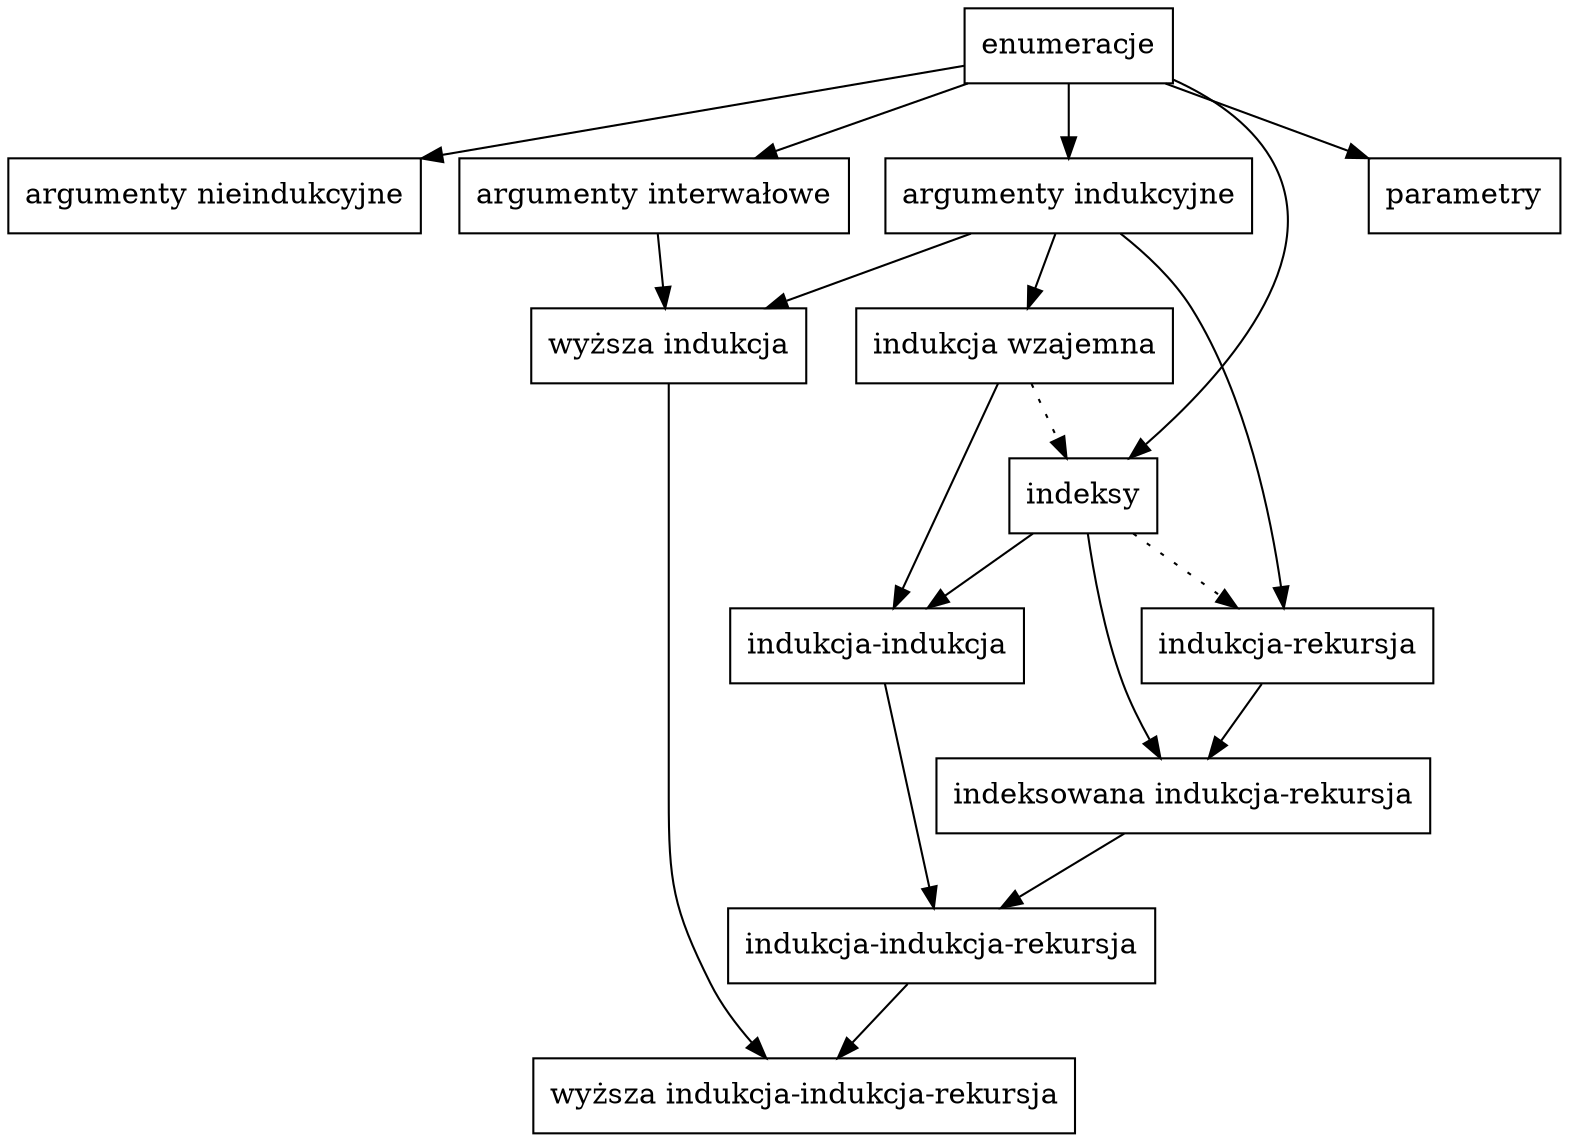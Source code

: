 digraph
{
  node[shape=rectangle]

  enumeracje			->
  {
    "argumenty nieindukcyjne"
    "argumenty indukcyjne"
    "argumenty interwałowe"

    parametry
    indeksy
  }

  "argumenty indukcyjne"	->
  {
    "indukcja wzajemna"
    "indukcja-rekursja"
    "wyższa indukcja"
  }

  "argumenty interwałowe"	-> "wyższa indukcja"

  "indukcja wzajemna"		-> "indukcja-indukcja"

  indeksy			->
  {
    "indukcja-indukcja"
    "indeksowana indukcja-rekursja"
  }

  "indukcja-indukcja"		-> "indukcja-indukcja-rekursja"

  "indukcja-rekursja"		->
  {
    "indeksowana indukcja-rekursja"
  }

  "indeksowana indukcja-rekursja" -> "indukcja-indukcja-rekursja"

  "indukcja-indukcja-rekursja"	-> "wyższa indukcja-indukcja-rekursja"
  "wyższa indukcja"		-> "wyższa indukcja-indukcja-rekursja"

  /* Przerywana linia z A do B oznacza relację "można zasymulować A za pomocą B". */
  edge[style=dotted]

  "indukcja wzajemna"		-> indeksy

  indeksy			-> "indukcja-rekursja"
  
}
